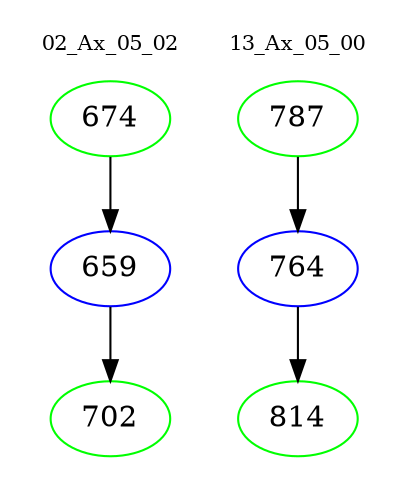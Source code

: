 digraph{
subgraph cluster_0 {
color = white
label = "02_Ax_05_02";
fontsize=10;
T0_674 [label="674", color="green"]
T0_674 -> T0_659 [color="black"]
T0_659 [label="659", color="blue"]
T0_659 -> T0_702 [color="black"]
T0_702 [label="702", color="green"]
}
subgraph cluster_1 {
color = white
label = "13_Ax_05_00";
fontsize=10;
T1_787 [label="787", color="green"]
T1_787 -> T1_764 [color="black"]
T1_764 [label="764", color="blue"]
T1_764 -> T1_814 [color="black"]
T1_814 [label="814", color="green"]
}
}
